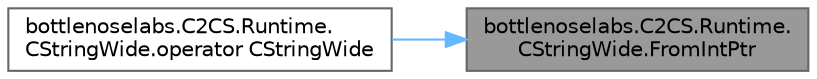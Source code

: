 digraph "bottlenoselabs.C2CS.Runtime.CStringWide.FromIntPtr"
{
 // LATEX_PDF_SIZE
  bgcolor="transparent";
  edge [fontname=Helvetica,fontsize=10,labelfontname=Helvetica,labelfontsize=10];
  node [fontname=Helvetica,fontsize=10,shape=box,height=0.2,width=0.4];
  rankdir="RL";
  Node1 [id="Node000001",label="bottlenoselabs.C2CS.Runtime.\lCStringWide.FromIntPtr",height=0.2,width=0.4,color="gray40", fillcolor="grey60", style="filled", fontcolor="black",tooltip="Performs an explicit conversion from a IntPtr to a CStringWide."];
  Node1 -> Node2 [id="edge1_Node000001_Node000002",dir="back",color="steelblue1",style="solid",tooltip=" "];
  Node2 [id="Node000002",label="bottlenoselabs.C2CS.Runtime.\lCStringWide.operator CStringWide",height=0.2,width=0.4,color="grey40", fillcolor="white", style="filled",URL="$structbottlenoselabs_1_1_c2_c_s_1_1_runtime_1_1_c_string_wide.html#a3e945eaa64de19d9cf9e4b5455e82e05",tooltip="Performs an explicit conversion from a IntPtr to a CStringWide."];
}
